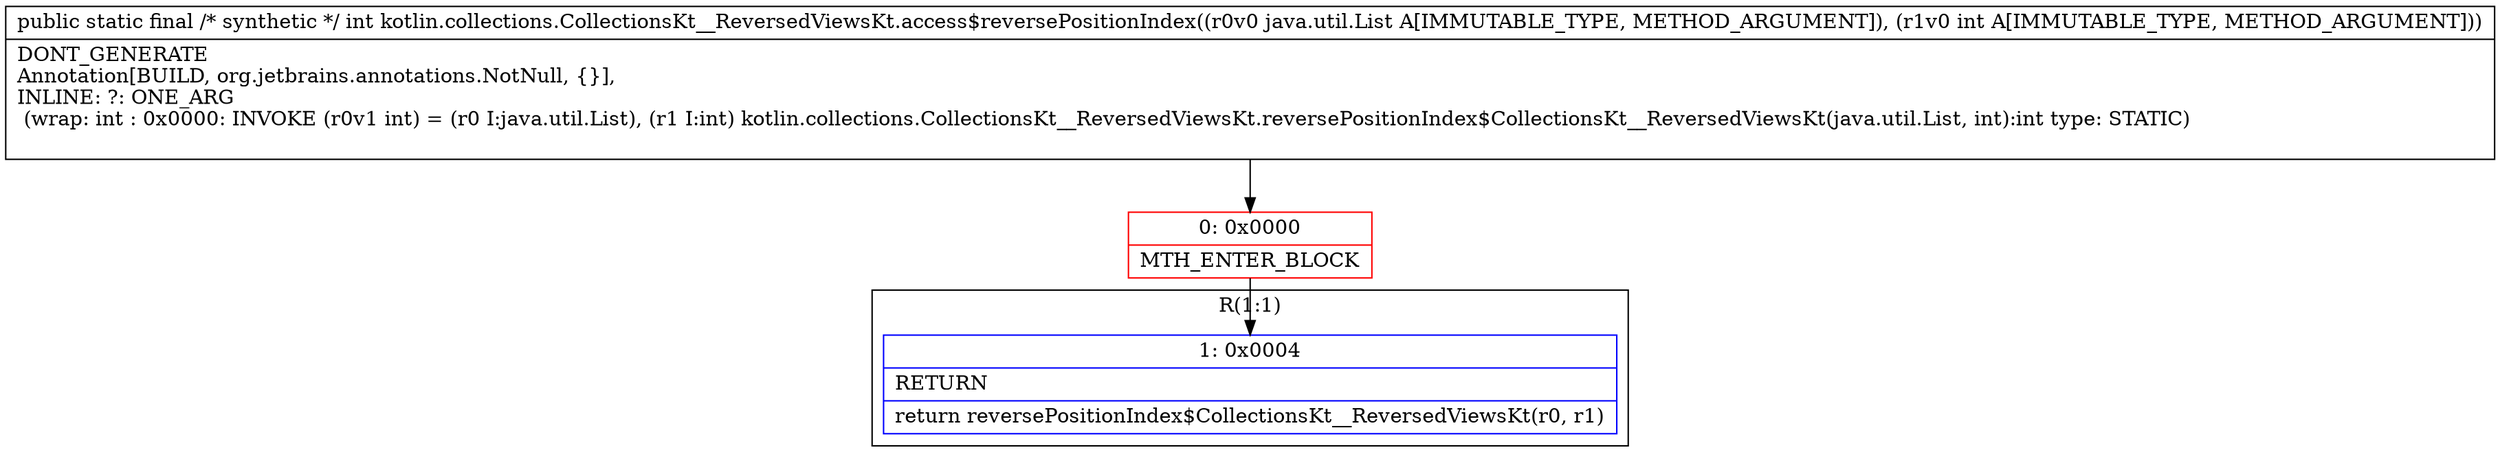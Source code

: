 digraph "CFG forkotlin.collections.CollectionsKt__ReversedViewsKt.access$reversePositionIndex(Ljava\/util\/List;I)I" {
subgraph cluster_Region_199013013 {
label = "R(1:1)";
node [shape=record,color=blue];
Node_1 [shape=record,label="{1\:\ 0x0004|RETURN\l|return reversePositionIndex$CollectionsKt__ReversedViewsKt(r0, r1)\l}"];
}
Node_0 [shape=record,color=red,label="{0\:\ 0x0000|MTH_ENTER_BLOCK\l}"];
MethodNode[shape=record,label="{public static final \/* synthetic *\/ int kotlin.collections.CollectionsKt__ReversedViewsKt.access$reversePositionIndex((r0v0 java.util.List A[IMMUTABLE_TYPE, METHOD_ARGUMENT]), (r1v0 int A[IMMUTABLE_TYPE, METHOD_ARGUMENT]))  | DONT_GENERATE\lAnnotation[BUILD, org.jetbrains.annotations.NotNull, \{\}], \lINLINE: ?: ONE_ARG  \l  (wrap: int : 0x0000: INVOKE  (r0v1 int) = (r0 I:java.util.List), (r1 I:int) kotlin.collections.CollectionsKt__ReversedViewsKt.reversePositionIndex$CollectionsKt__ReversedViewsKt(java.util.List, int):int type: STATIC)\l\l}"];
MethodNode -> Node_0;
Node_0 -> Node_1;
}

